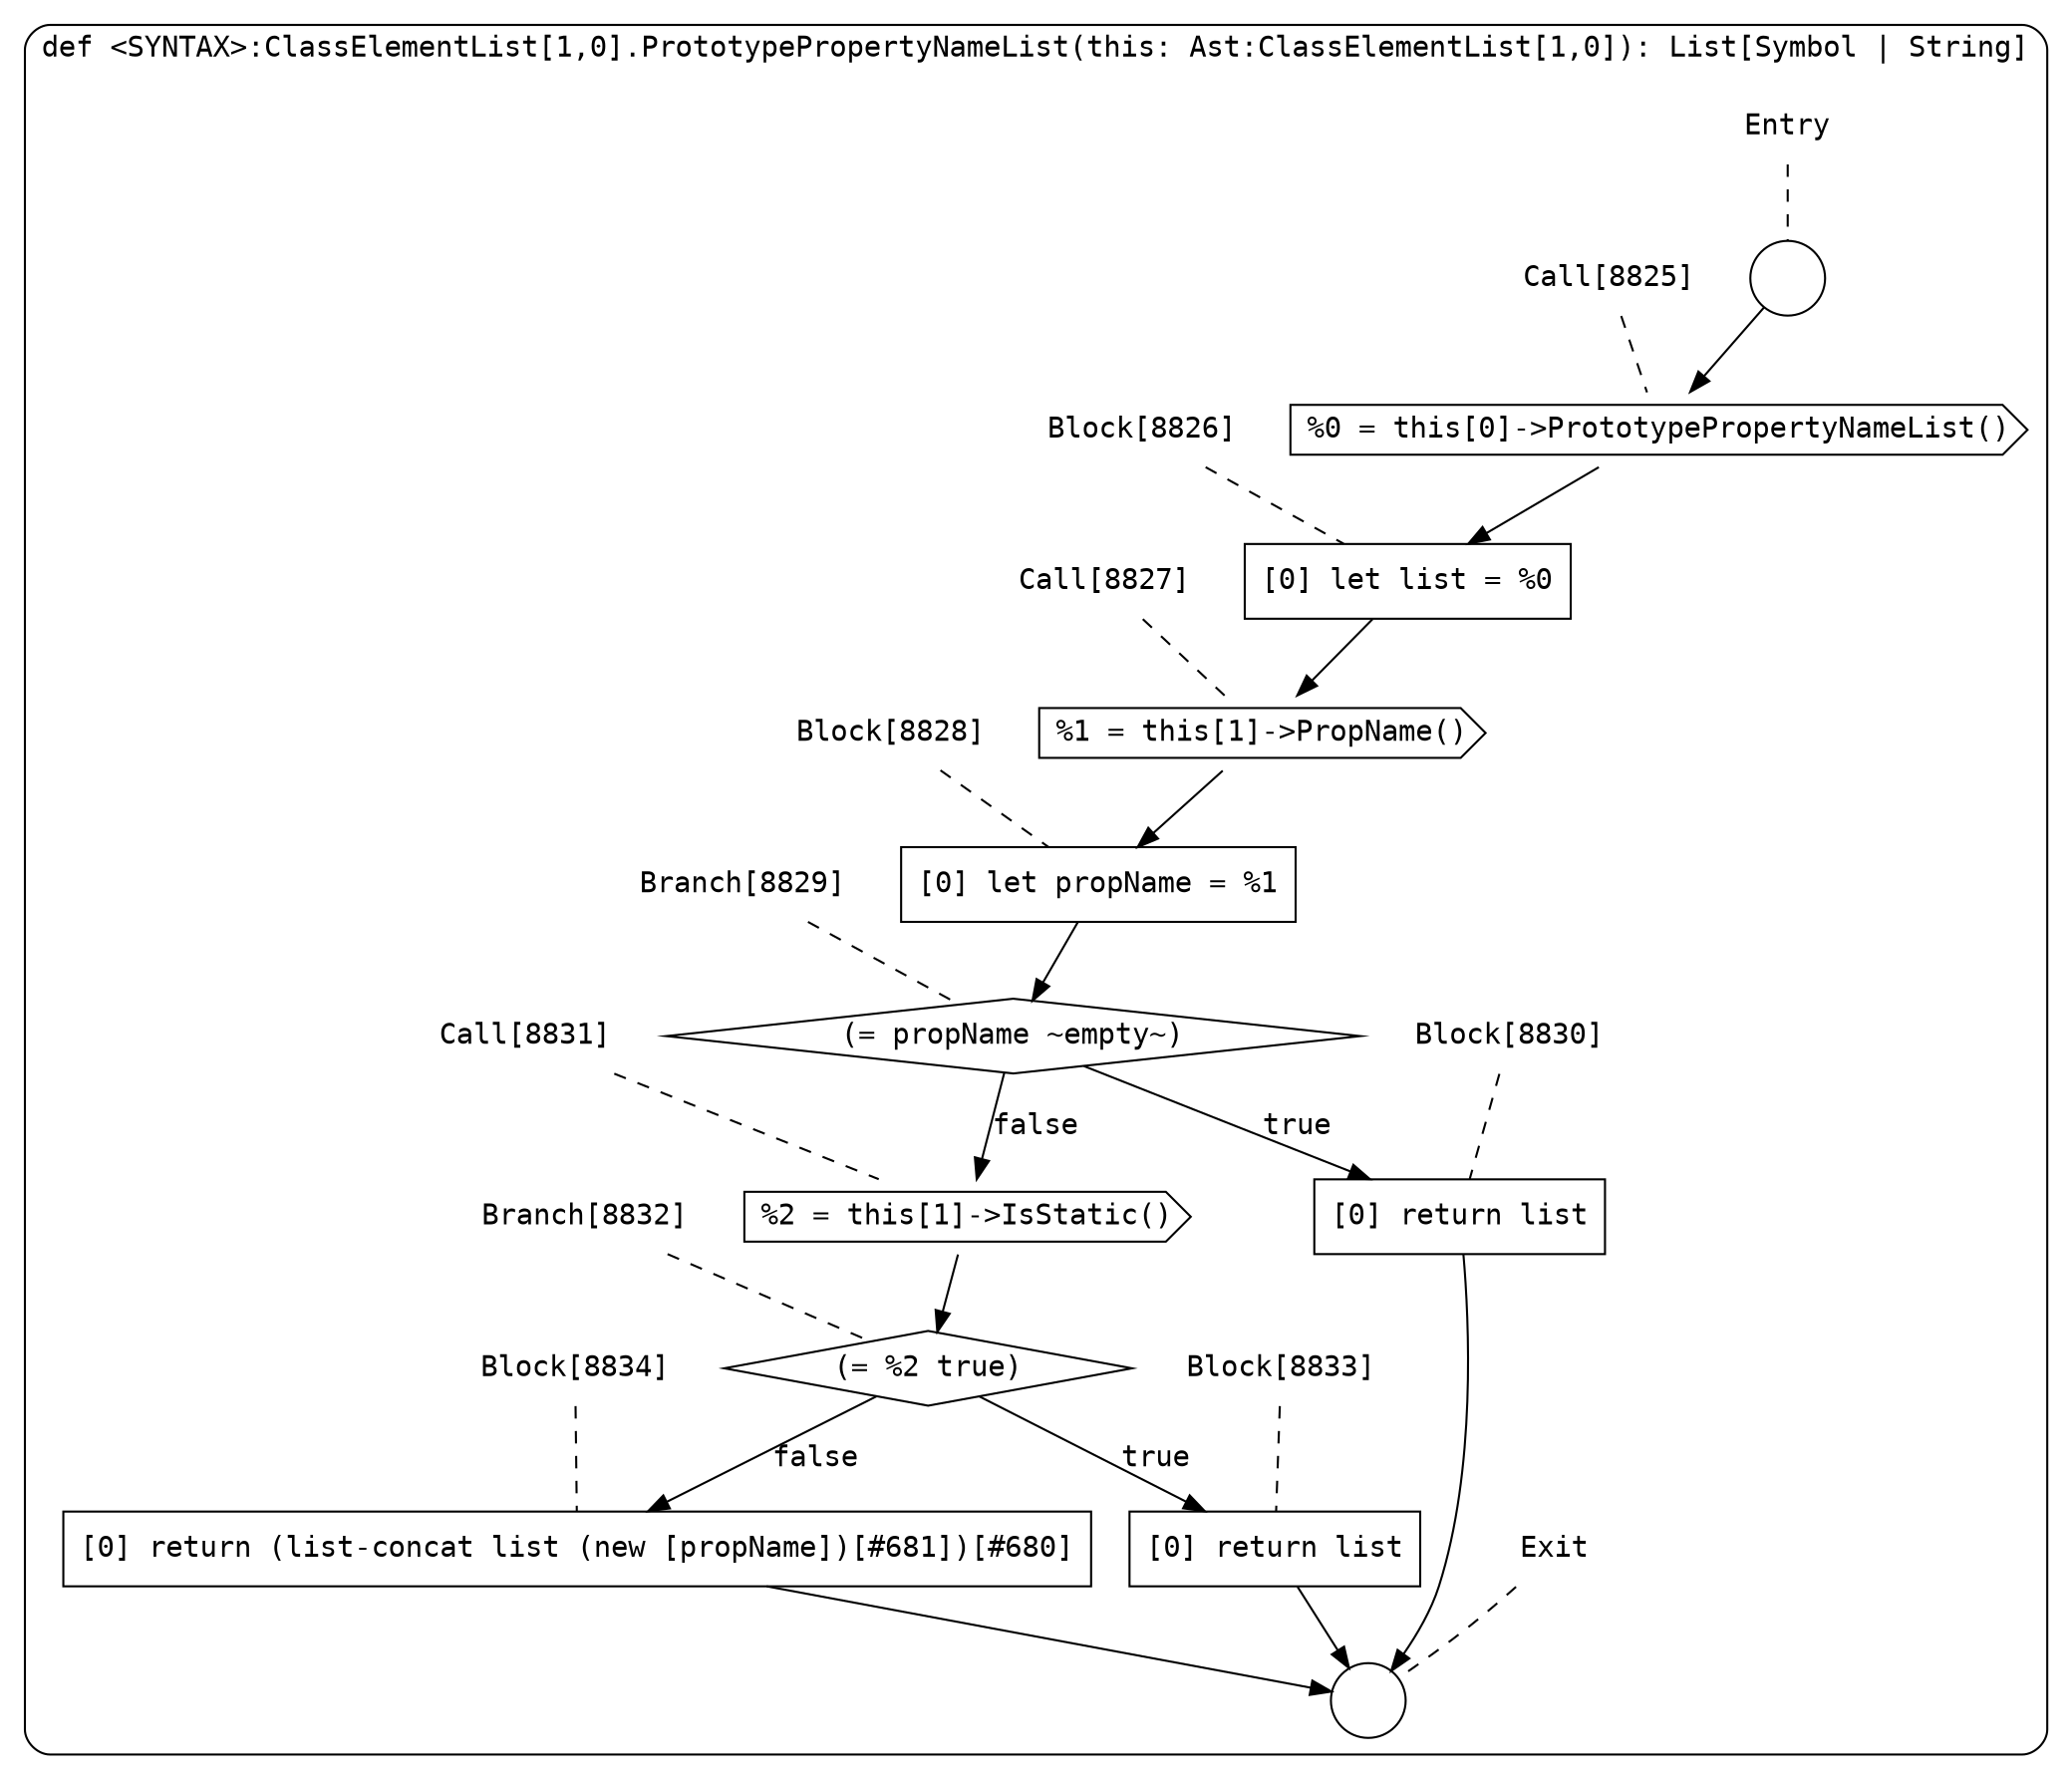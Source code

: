 digraph {
  graph [fontname = "Consolas"]
  node [fontname = "Consolas"]
  edge [fontname = "Consolas"]
  subgraph cluster1634 {
    label = "def <SYNTAX>:ClassElementList[1,0].PrototypePropertyNameList(this: Ast:ClassElementList[1,0]): List[Symbol | String]"
    style = rounded
    cluster1634_entry_name [shape=none, label=<<font color="black">Entry</font>>]
    cluster1634_entry_name -> cluster1634_entry [arrowhead=none, color="black", style=dashed]
    cluster1634_entry [shape=circle label=" " color="black" fillcolor="white" style=filled]
    cluster1634_entry -> node8825 [color="black"]
    cluster1634_exit_name [shape=none, label=<<font color="black">Exit</font>>]
    cluster1634_exit_name -> cluster1634_exit [arrowhead=none, color="black", style=dashed]
    cluster1634_exit [shape=circle label=" " color="black" fillcolor="white" style=filled]
    node8825_name [shape=none, label=<<font color="black">Call[8825]</font>>]
    node8825_name -> node8825 [arrowhead=none, color="black", style=dashed]
    node8825 [shape=cds, label=<<font color="black">%0 = this[0]-&gt;PrototypePropertyNameList()</font>> color="black" fillcolor="white", style=filled]
    node8825 -> node8826 [color="black"]
    node8826_name [shape=none, label=<<font color="black">Block[8826]</font>>]
    node8826_name -> node8826 [arrowhead=none, color="black", style=dashed]
    node8826 [shape=box, label=<<font color="black">[0] let list = %0<BR ALIGN="LEFT"/></font>> color="black" fillcolor="white", style=filled]
    node8826 -> node8827 [color="black"]
    node8827_name [shape=none, label=<<font color="black">Call[8827]</font>>]
    node8827_name -> node8827 [arrowhead=none, color="black", style=dashed]
    node8827 [shape=cds, label=<<font color="black">%1 = this[1]-&gt;PropName()</font>> color="black" fillcolor="white", style=filled]
    node8827 -> node8828 [color="black"]
    node8828_name [shape=none, label=<<font color="black">Block[8828]</font>>]
    node8828_name -> node8828 [arrowhead=none, color="black", style=dashed]
    node8828 [shape=box, label=<<font color="black">[0] let propName = %1<BR ALIGN="LEFT"/></font>> color="black" fillcolor="white", style=filled]
    node8828 -> node8829 [color="black"]
    node8829_name [shape=none, label=<<font color="black">Branch[8829]</font>>]
    node8829_name -> node8829 [arrowhead=none, color="black", style=dashed]
    node8829 [shape=diamond, label=<<font color="black">(= propName ~empty~)</font>> color="black" fillcolor="white", style=filled]
    node8829 -> node8830 [label=<<font color="black">true</font>> color="black"]
    node8829 -> node8831 [label=<<font color="black">false</font>> color="black"]
    node8830_name [shape=none, label=<<font color="black">Block[8830]</font>>]
    node8830_name -> node8830 [arrowhead=none, color="black", style=dashed]
    node8830 [shape=box, label=<<font color="black">[0] return list<BR ALIGN="LEFT"/></font>> color="black" fillcolor="white", style=filled]
    node8830 -> cluster1634_exit [color="black"]
    node8831_name [shape=none, label=<<font color="black">Call[8831]</font>>]
    node8831_name -> node8831 [arrowhead=none, color="black", style=dashed]
    node8831 [shape=cds, label=<<font color="black">%2 = this[1]-&gt;IsStatic()</font>> color="black" fillcolor="white", style=filled]
    node8831 -> node8832 [color="black"]
    node8832_name [shape=none, label=<<font color="black">Branch[8832]</font>>]
    node8832_name -> node8832 [arrowhead=none, color="black", style=dashed]
    node8832 [shape=diamond, label=<<font color="black">(= %2 true)</font>> color="black" fillcolor="white", style=filled]
    node8832 -> node8833 [label=<<font color="black">true</font>> color="black"]
    node8832 -> node8834 [label=<<font color="black">false</font>> color="black"]
    node8833_name [shape=none, label=<<font color="black">Block[8833]</font>>]
    node8833_name -> node8833 [arrowhead=none, color="black", style=dashed]
    node8833 [shape=box, label=<<font color="black">[0] return list<BR ALIGN="LEFT"/></font>> color="black" fillcolor="white", style=filled]
    node8833 -> cluster1634_exit [color="black"]
    node8834_name [shape=none, label=<<font color="black">Block[8834]</font>>]
    node8834_name -> node8834 [arrowhead=none, color="black", style=dashed]
    node8834 [shape=box, label=<<font color="black">[0] return (list-concat list (new [propName])[#681])[#680]<BR ALIGN="LEFT"/></font>> color="black" fillcolor="white", style=filled]
    node8834 -> cluster1634_exit [color="black"]
  }
}